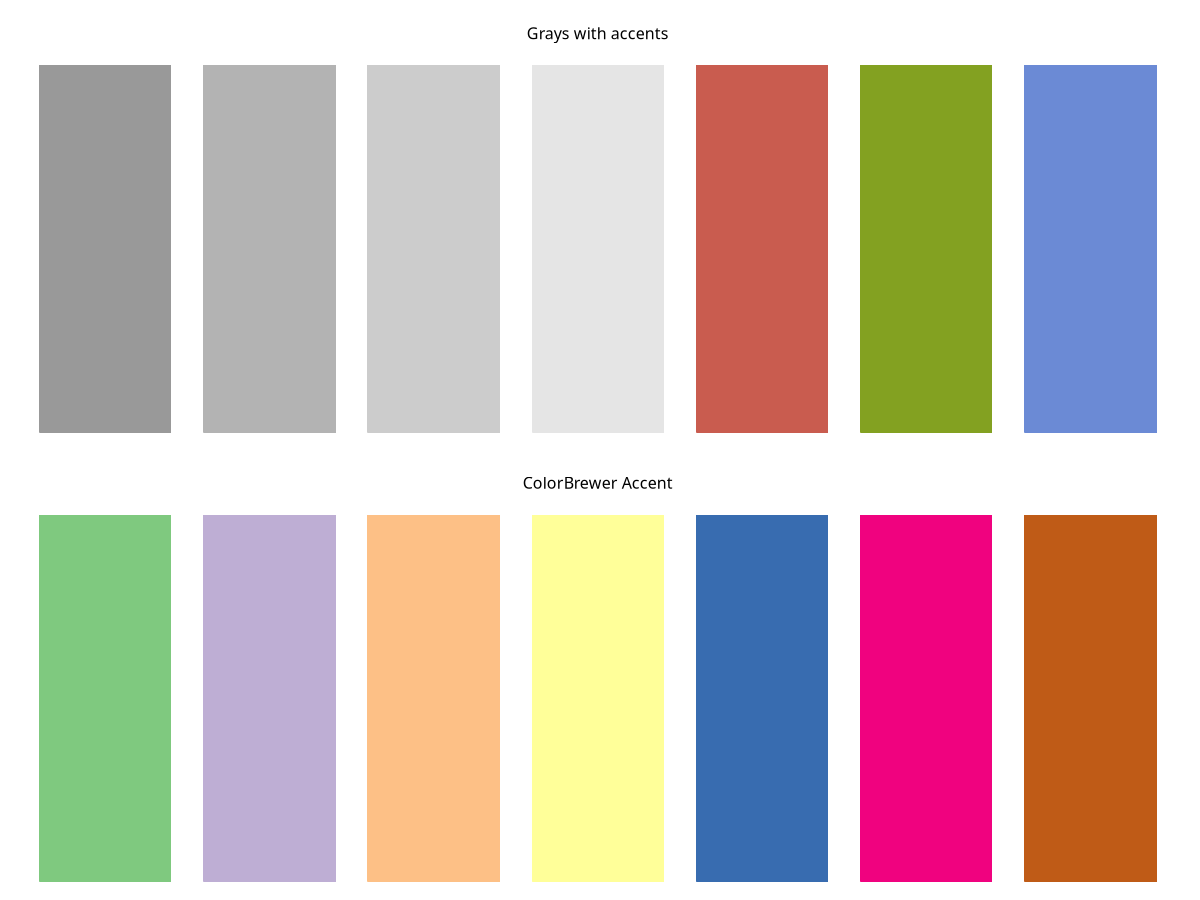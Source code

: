 set terminal svg size 800,300 font 'Verdana,20'
set out "../../src/fundamental/img/accent_color.svg"

set multiplot layout 2,1
unset key
unset border
unset xtics
unset ytics


set style fill solid
set xrange [0.5:7.5]

set title 'Grays with accents'
$data << EOD
0x999999 # gray60
0xb3b3b3 # gray70
0xcccccc # gray80
0xe5e5e5 # gray90
0xC95C4F
0x83A121
0x6B8AD5
EOD

plot $data u ($0 + 1):(0):(0.4):(0.4):1 w boxxy lc rgb variable

set title 'ColorBrewer Accent'
$data1 << EOD
0x7FC97F
0xBEAED4
0xFDC086
0xFFFF99
0x386CB0
0xF0027F
0xBF5B17
EOD

plot $data1 u ($0 + 1):(0):(0.4):(0.4):1 w boxxy lc rgb variable